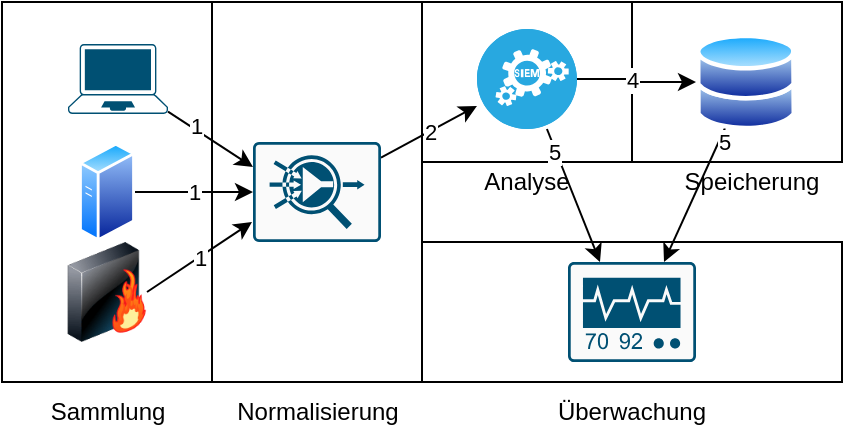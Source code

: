 <mxfile version="21.3.0" type="device">
  <diagram name="Page-1" id="6bfPkC16kugTYoz8nDlM">
    <mxGraphModel dx="819" dy="447" grid="1" gridSize="10" guides="1" tooltips="1" connect="1" arrows="1" fold="1" page="1" pageScale="1" pageWidth="850" pageHeight="1100" math="0" shadow="0">
      <root>
        <mxCell id="0" />
        <mxCell id="1" parent="0" />
        <mxCell id="QAPO_vSzAAuB1gk4NF0p-28" value="" style="rounded=0;whiteSpace=wrap;html=1;fillColor=none;" vertex="1" parent="1">
          <mxGeometry x="245" y="290" width="210" height="70" as="geometry" />
        </mxCell>
        <mxCell id="QAPO_vSzAAuB1gk4NF0p-29" value="" style="rounded=0;whiteSpace=wrap;html=1;fillColor=none;" vertex="1" parent="1">
          <mxGeometry x="350" y="170" width="105" height="80" as="geometry" />
        </mxCell>
        <mxCell id="QAPO_vSzAAuB1gk4NF0p-25" value="" style="rounded=0;whiteSpace=wrap;html=1;fillColor=none;" vertex="1" parent="1">
          <mxGeometry x="245" y="170" width="105" height="80" as="geometry" />
        </mxCell>
        <mxCell id="QAPO_vSzAAuB1gk4NF0p-22" value="" style="rounded=0;whiteSpace=wrap;html=1;fillColor=none;" vertex="1" parent="1">
          <mxGeometry x="140" y="170" width="105" height="190" as="geometry" />
        </mxCell>
        <mxCell id="QAPO_vSzAAuB1gk4NF0p-20" value="" style="rounded=0;whiteSpace=wrap;html=1;fillColor=none;" vertex="1" parent="1">
          <mxGeometry x="35" y="170" width="105" height="190" as="geometry" />
        </mxCell>
        <mxCell id="QAPO_vSzAAuB1gk4NF0p-1" value="" style="points=[[0.13,0.02,0],[0.5,0,0],[0.87,0.02,0],[0.885,0.4,0],[0.985,0.985,0],[0.5,1,0],[0.015,0.985,0],[0.115,0.4,0]];verticalLabelPosition=bottom;sketch=0;html=1;verticalAlign=top;aspect=fixed;align=center;pointerEvents=1;shape=mxgraph.cisco19.laptop;fillColor=#005073;strokeColor=none;" vertex="1" parent="1">
          <mxGeometry x="68" y="191" width="50" height="35" as="geometry" />
        </mxCell>
        <mxCell id="QAPO_vSzAAuB1gk4NF0p-9" value="1" style="rounded=0;orthogonalLoop=1;jettySize=auto;html=1;entryX=0;entryY=0.5;entryDx=0;entryDy=0;entryPerimeter=0;" edge="1" parent="1" source="QAPO_vSzAAuB1gk4NF0p-3" target="QAPO_vSzAAuB1gk4NF0p-6">
          <mxGeometry relative="1" as="geometry" />
        </mxCell>
        <mxCell id="QAPO_vSzAAuB1gk4NF0p-3" value="" style="image;aspect=fixed;perimeter=ellipsePerimeter;html=1;align=center;shadow=0;dashed=0;spacingTop=3;image=img/lib/active_directory/generic_server.svg;" vertex="1" parent="1">
          <mxGeometry x="73.5" y="240" width="28.0" height="50" as="geometry" />
        </mxCell>
        <mxCell id="QAPO_vSzAAuB1gk4NF0p-10" value="1" style="rounded=0;orthogonalLoop=1;jettySize=auto;html=1;exitX=1;exitY=0.5;exitDx=0;exitDy=0;" edge="1" parent="1" source="QAPO_vSzAAuB1gk4NF0p-5">
          <mxGeometry relative="1" as="geometry">
            <mxPoint x="100" y="336.619" as="sourcePoint" />
            <mxPoint x="160" y="280" as="targetPoint" />
          </mxGeometry>
        </mxCell>
        <mxCell id="QAPO_vSzAAuB1gk4NF0p-5" value="" style="image;html=1;image=img/lib/clip_art/networking/Firewall-page1_128x128.png" vertex="1" parent="1">
          <mxGeometry x="67.5" y="290" width="40" height="50" as="geometry" />
        </mxCell>
        <mxCell id="QAPO_vSzAAuB1gk4NF0p-14" value="2" style="rounded=0;orthogonalLoop=1;jettySize=auto;html=1;" edge="1" parent="1" source="QAPO_vSzAAuB1gk4NF0p-6" target="QAPO_vSzAAuB1gk4NF0p-15">
          <mxGeometry relative="1" as="geometry">
            <mxPoint x="271.5" y="265" as="targetPoint" />
          </mxGeometry>
        </mxCell>
        <mxCell id="QAPO_vSzAAuB1gk4NF0p-6" value="" style="sketch=0;points=[[0.015,0.015,0],[0.985,0.015,0],[0.985,0.985,0],[0.015,0.985,0],[0.25,0,0],[0.5,0,0],[0.75,0,0],[1,0.25,0],[1,0.5,0],[1,0.75,0],[0.75,1,0],[0.5,1,0],[0.25,1,0],[0,0.75,0],[0,0.5,0],[0,0.25,0]];verticalLabelPosition=bottom;html=1;verticalAlign=top;aspect=fixed;align=center;pointerEvents=1;shape=mxgraph.cisco19.rect;prIcon=flow_collector;fillColor=#FAFAFA;strokeColor=#005073;" vertex="1" parent="1">
          <mxGeometry x="160.5" y="240" width="64" height="50" as="geometry" />
        </mxCell>
        <mxCell id="QAPO_vSzAAuB1gk4NF0p-19" style="rounded=0;orthogonalLoop=1;jettySize=auto;html=1;entryX=0.75;entryY=0;entryDx=0;entryDy=0;entryPerimeter=0;" edge="1" parent="1" source="QAPO_vSzAAuB1gk4NF0p-11" target="QAPO_vSzAAuB1gk4NF0p-12">
          <mxGeometry relative="1" as="geometry" />
        </mxCell>
        <mxCell id="QAPO_vSzAAuB1gk4NF0p-46" value="5" style="edgeLabel;html=1;align=center;verticalAlign=middle;resizable=0;points=[];" vertex="1" connectable="0" parent="QAPO_vSzAAuB1gk4NF0p-19">
          <mxGeometry x="-0.513" y="-1" relative="1" as="geometry">
            <mxPoint x="7" y="-9" as="offset" />
          </mxGeometry>
        </mxCell>
        <mxCell id="QAPO_vSzAAuB1gk4NF0p-11" value="" style="image;aspect=fixed;perimeter=ellipsePerimeter;html=1;align=center;shadow=0;dashed=0;spacingTop=3;image=img/lib/active_directory/databases.svg;" vertex="1" parent="1">
          <mxGeometry x="382" y="185.5" width="50" height="49" as="geometry" />
        </mxCell>
        <mxCell id="QAPO_vSzAAuB1gk4NF0p-12" value="" style="sketch=0;points=[[0.015,0.015,0],[0.985,0.015,0],[0.985,0.985,0],[0.015,0.985,0],[0.25,0,0],[0.5,0,0],[0.75,0,0],[1,0.25,0],[1,0.5,0],[1,0.75,0],[0.75,1,0],[0.5,1,0],[0.25,1,0],[0,0.75,0],[0,0.5,0],[0,0.25,0]];verticalLabelPosition=bottom;html=1;verticalAlign=top;aspect=fixed;align=center;pointerEvents=1;shape=mxgraph.cisco19.rect;prIcon=monitor;fillColor=#FAFAFA;strokeColor=#005073;" vertex="1" parent="1">
          <mxGeometry x="318" y="300" width="64" height="50" as="geometry" />
        </mxCell>
        <mxCell id="QAPO_vSzAAuB1gk4NF0p-17" value="4" style="edgeStyle=orthogonalEdgeStyle;rounded=0;orthogonalLoop=1;jettySize=auto;html=1;" edge="1" parent="1" source="QAPO_vSzAAuB1gk4NF0p-15" target="QAPO_vSzAAuB1gk4NF0p-11">
          <mxGeometry x="-0.099" relative="1" as="geometry">
            <mxPoint as="offset" />
          </mxGeometry>
        </mxCell>
        <mxCell id="QAPO_vSzAAuB1gk4NF0p-18" style="rounded=0;orthogonalLoop=1;jettySize=auto;html=1;entryX=0.25;entryY=0;entryDx=0;entryDy=0;entryPerimeter=0;" edge="1" parent="1" source="QAPO_vSzAAuB1gk4NF0p-15" target="QAPO_vSzAAuB1gk4NF0p-12">
          <mxGeometry relative="1" as="geometry" />
        </mxCell>
        <mxCell id="QAPO_vSzAAuB1gk4NF0p-45" value="5" style="edgeLabel;html=1;align=center;verticalAlign=middle;resizable=0;points=[];" vertex="1" connectable="0" parent="QAPO_vSzAAuB1gk4NF0p-18">
          <mxGeometry x="-0.621" y="1" relative="1" as="geometry">
            <mxPoint x="-3" y="-1" as="offset" />
          </mxGeometry>
        </mxCell>
        <mxCell id="QAPO_vSzAAuB1gk4NF0p-15" value="" style="fillColor=#28A8E0;verticalLabelPosition=bottom;sketch=0;html=1;strokeColor=#ffffff;verticalAlign=top;align=center;points=[[0.145,0.145,0],[0.5,0,0],[0.855,0.145,0],[1,0.5,0],[0.855,0.855,0],[0.5,1,0],[0.145,0.855,0],[0,0.5,0]];pointerEvents=1;shape=mxgraph.cisco_safe.compositeIcon;bgIcon=ellipse;resIcon=mxgraph.cisco_safe.capability.analysis_correlation;" vertex="1" parent="1">
          <mxGeometry x="272.5" y="183.5" width="50" height="50" as="geometry" />
        </mxCell>
        <mxCell id="QAPO_vSzAAuB1gk4NF0p-32" value="Normalisierung" style="text;html=1;strokeColor=none;fillColor=none;align=center;verticalAlign=middle;whiteSpace=wrap;rounded=0;" vertex="1" parent="1">
          <mxGeometry x="147.5" y="360" width="90" height="30" as="geometry" />
        </mxCell>
        <mxCell id="QAPO_vSzAAuB1gk4NF0p-38" value="Sammlung" style="text;html=1;strokeColor=none;fillColor=none;align=center;verticalAlign=middle;whiteSpace=wrap;rounded=0;" vertex="1" parent="1">
          <mxGeometry x="42.5" y="360" width="90" height="30" as="geometry" />
        </mxCell>
        <mxCell id="QAPO_vSzAAuB1gk4NF0p-39" value="Überwachung" style="text;html=1;strokeColor=none;fillColor=none;align=center;verticalAlign=middle;whiteSpace=wrap;rounded=0;" vertex="1" parent="1">
          <mxGeometry x="305" y="360" width="90" height="30" as="geometry" />
        </mxCell>
        <mxCell id="QAPO_vSzAAuB1gk4NF0p-43" value="Analyse" style="text;html=1;strokeColor=none;fillColor=none;align=center;verticalAlign=middle;whiteSpace=wrap;rounded=0;" vertex="1" parent="1">
          <mxGeometry x="260" y="250" width="75" height="20" as="geometry" />
        </mxCell>
        <mxCell id="QAPO_vSzAAuB1gk4NF0p-44" value="Speicherung" style="text;html=1;strokeColor=none;fillColor=none;align=center;verticalAlign=middle;whiteSpace=wrap;rounded=0;" vertex="1" parent="1">
          <mxGeometry x="365" y="245" width="90" height="30" as="geometry" />
        </mxCell>
        <mxCell id="QAPO_vSzAAuB1gk4NF0p-48" style="rounded=0;orthogonalLoop=1;jettySize=auto;html=1;entryX=0;entryY=0.25;entryDx=0;entryDy=0;entryPerimeter=0;" edge="1" parent="1" source="QAPO_vSzAAuB1gk4NF0p-1" target="QAPO_vSzAAuB1gk4NF0p-6">
          <mxGeometry relative="1" as="geometry" />
        </mxCell>
        <mxCell id="QAPO_vSzAAuB1gk4NF0p-49" value="1" style="edgeLabel;html=1;align=center;verticalAlign=middle;resizable=0;points=[];" vertex="1" connectable="0" parent="QAPO_vSzAAuB1gk4NF0p-48">
          <mxGeometry x="-0.384" y="2" relative="1" as="geometry">
            <mxPoint as="offset" />
          </mxGeometry>
        </mxCell>
      </root>
    </mxGraphModel>
  </diagram>
</mxfile>
